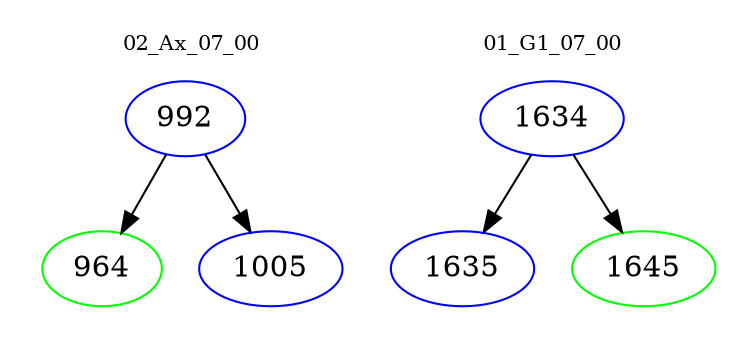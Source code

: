digraph{
subgraph cluster_0 {
color = white
label = "02_Ax_07_00";
fontsize=10;
T0_992 [label="992", color="blue"]
T0_992 -> T0_964 [color="black"]
T0_964 [label="964", color="green"]
T0_992 -> T0_1005 [color="black"]
T0_1005 [label="1005", color="blue"]
}
subgraph cluster_1 {
color = white
label = "01_G1_07_00";
fontsize=10;
T1_1634 [label="1634", color="blue"]
T1_1634 -> T1_1635 [color="black"]
T1_1635 [label="1635", color="blue"]
T1_1634 -> T1_1645 [color="black"]
T1_1645 [label="1645", color="green"]
}
}
